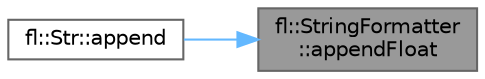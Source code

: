 digraph "fl::StringFormatter::appendFloat"
{
 // INTERACTIVE_SVG=YES
 // LATEX_PDF_SIZE
  bgcolor="transparent";
  edge [fontname=Helvetica,fontsize=10,labelfontname=Helvetica,labelfontsize=10];
  node [fontname=Helvetica,fontsize=10,shape=box,height=0.2,width=0.4];
  rankdir="RL";
  Node1 [id="Node000001",label="fl::StringFormatter\l::appendFloat",height=0.2,width=0.4,color="gray40", fillcolor="grey60", style="filled", fontcolor="black",tooltip=" "];
  Node1 -> Node2 [id="edge1_Node000001_Node000002",dir="back",color="steelblue1",style="solid",tooltip=" "];
  Node2 [id="Node000002",label="fl::Str::append",height=0.2,width=0.4,color="grey40", fillcolor="white", style="filled",URL="$d2/d24/classfl_1_1_str_a538150b1629911df01810d06021d81a9.html#a538150b1629911df01810d06021d81a9",tooltip=" "];
}
